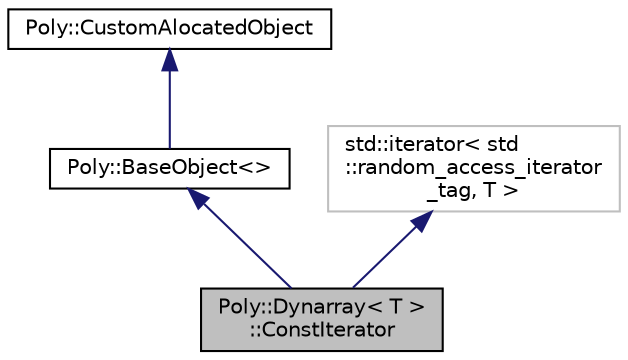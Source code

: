 digraph "Poly::Dynarray&lt; T &gt;::ConstIterator"
{
  edge [fontname="Helvetica",fontsize="10",labelfontname="Helvetica",labelfontsize="10"];
  node [fontname="Helvetica",fontsize="10",shape=record];
  Node0 [label="Poly::Dynarray\< T \>\l::ConstIterator",height=0.2,width=0.4,color="black", fillcolor="grey75", style="filled", fontcolor="black"];
  Node1 -> Node0 [dir="back",color="midnightblue",fontsize="10",style="solid",fontname="Helvetica"];
  Node1 [label="Poly::BaseObject\<\>",height=0.2,width=0.4,color="black", fillcolor="white", style="filled",URL="$class_poly_1_1_base_object.html"];
  Node2 -> Node1 [dir="back",color="midnightblue",fontsize="10",style="solid",fontname="Helvetica"];
  Node2 [label="Poly::CustomAlocatedObject",height=0.2,width=0.4,color="black", fillcolor="white", style="filled",URL="$class_poly_1_1_custom_alocated_object.html"];
  Node3 -> Node0 [dir="back",color="midnightblue",fontsize="10",style="solid",fontname="Helvetica"];
  Node3 [label="std::iterator\< std\l::random_access_iterator\l_tag, T \>",height=0.2,width=0.4,color="grey75", fillcolor="white", style="filled"];
}
